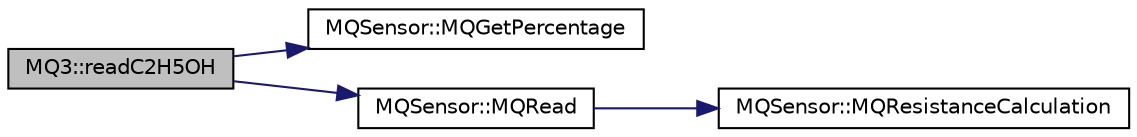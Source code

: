 digraph "MQ3::readC2H5OH"
{
  edge [fontname="Helvetica",fontsize="10",labelfontname="Helvetica",labelfontsize="10"];
  node [fontname="Helvetica",fontsize="10",shape=record];
  rankdir="LR";
  Node1 [label="MQ3::readC2H5OH",height=0.2,width=0.4,color="black", fillcolor="grey75", style="filled", fontcolor="black"];
  Node1 -> Node2 [color="midnightblue",fontsize="10",style="solid",fontname="Helvetica"];
  Node2 [label="MQSensor::MQGetPercentage",height=0.2,width=0.4,color="black", fillcolor="white", style="filled",URL="$class_m_q_sensor.html#a92ef594a160b257ca124481a21840a96"];
  Node1 -> Node3 [color="midnightblue",fontsize="10",style="solid",fontname="Helvetica"];
  Node3 [label="MQSensor::MQRead",height=0.2,width=0.4,color="black", fillcolor="white", style="filled",URL="$class_m_q_sensor.html#ac769cc3eade7067313d185848f63f2cf"];
  Node3 -> Node4 [color="midnightblue",fontsize="10",style="solid",fontname="Helvetica"];
  Node4 [label="MQSensor::MQResistanceCalculation",height=0.2,width=0.4,color="black", fillcolor="white", style="filled",URL="$class_m_q_sensor.html#a1bb39a92869446ede5ba1c6854034e20"];
}
